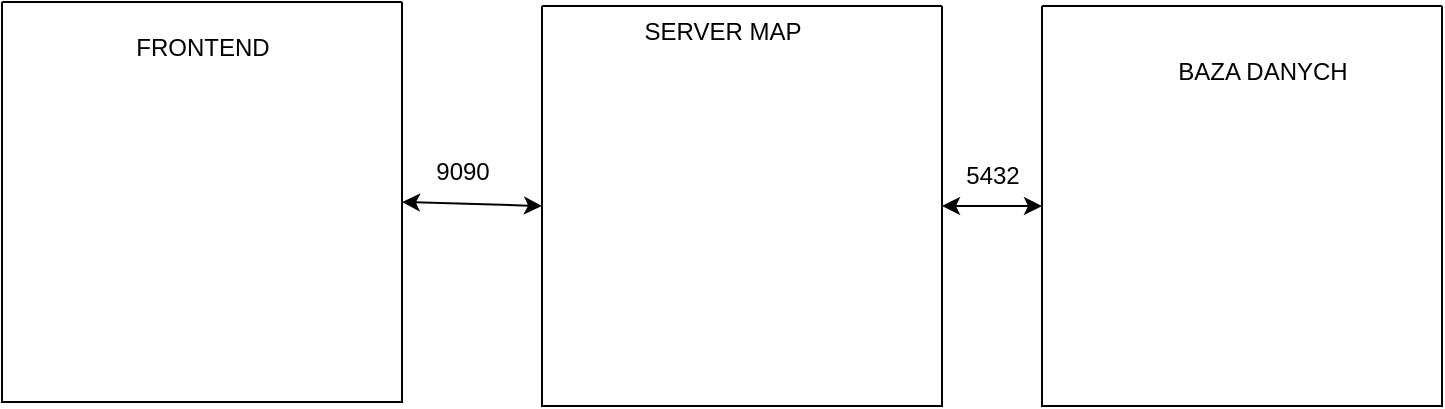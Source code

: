 <mxfile version="26.1.1">
  <diagram name="Strona-1" id="1H4NagRdJRhZYwSiDzTk">
    <mxGraphModel dx="1050" dy="530" grid="1" gridSize="10" guides="1" tooltips="1" connect="1" arrows="1" fold="1" page="1" pageScale="1" pageWidth="827" pageHeight="1169" math="0" shadow="0">
      <root>
        <mxCell id="0" />
        <mxCell id="1" parent="0" />
        <mxCell id="VO1EDZUNtYDjx0lu9GIZ-2" value="" style="swimlane;startSize=0;" vertex="1" parent="1">
          <mxGeometry x="60" y="248" width="200" height="200" as="geometry" />
        </mxCell>
        <mxCell id="VO1EDZUNtYDjx0lu9GIZ-3" value="FRONTEND" style="text;html=1;align=center;verticalAlign=middle;resizable=0;points=[];autosize=1;strokeColor=none;fillColor=none;" vertex="1" parent="VO1EDZUNtYDjx0lu9GIZ-2">
          <mxGeometry x="55" y="8" width="90" height="30" as="geometry" />
        </mxCell>
        <mxCell id="VO1EDZUNtYDjx0lu9GIZ-4" value="" style="swimlane;startSize=0;" vertex="1" parent="1">
          <mxGeometry x="330" y="250" width="200" height="200" as="geometry" />
        </mxCell>
        <mxCell id="VO1EDZUNtYDjx0lu9GIZ-5" value="SERVER MAP" style="text;html=1;align=center;verticalAlign=middle;resizable=0;points=[];autosize=1;strokeColor=none;fillColor=none;" vertex="1" parent="1">
          <mxGeometry x="370" y="248" width="100" height="30" as="geometry" />
        </mxCell>
        <mxCell id="VO1EDZUNtYDjx0lu9GIZ-6" value="" style="swimlane;startSize=0;" vertex="1" parent="1">
          <mxGeometry x="580" y="250" width="200" height="200" as="geometry" />
        </mxCell>
        <mxCell id="VO1EDZUNtYDjx0lu9GIZ-7" value="BAZA DANYCH" style="text;html=1;align=center;verticalAlign=middle;resizable=0;points=[];autosize=1;strokeColor=none;fillColor=none;" vertex="1" parent="1">
          <mxGeometry x="635" y="268" width="110" height="30" as="geometry" />
        </mxCell>
        <mxCell id="VO1EDZUNtYDjx0lu9GIZ-9" value="" style="endArrow=classic;startArrow=classic;html=1;rounded=0;entryX=0;entryY=0.5;entryDx=0;entryDy=0;" edge="1" parent="1" target="VO1EDZUNtYDjx0lu9GIZ-6">
          <mxGeometry width="50" height="50" relative="1" as="geometry">
            <mxPoint x="530" y="350" as="sourcePoint" />
            <mxPoint x="440" y="350" as="targetPoint" />
            <Array as="points" />
          </mxGeometry>
        </mxCell>
        <mxCell id="VO1EDZUNtYDjx0lu9GIZ-10" value="5432" style="text;html=1;align=center;verticalAlign=middle;resizable=0;points=[];autosize=1;strokeColor=none;fillColor=none;" vertex="1" parent="1">
          <mxGeometry x="530" y="320" width="50" height="30" as="geometry" />
        </mxCell>
        <mxCell id="VO1EDZUNtYDjx0lu9GIZ-12" value="" style="endArrow=classic;startArrow=classic;html=1;rounded=0;exitX=1;exitY=0.5;exitDx=0;exitDy=0;" edge="1" parent="1" source="VO1EDZUNtYDjx0lu9GIZ-2">
          <mxGeometry width="50" height="50" relative="1" as="geometry">
            <mxPoint x="390" y="400" as="sourcePoint" />
            <mxPoint x="330" y="350" as="targetPoint" />
          </mxGeometry>
        </mxCell>
        <mxCell id="VO1EDZUNtYDjx0lu9GIZ-14" value="9090" style="text;html=1;align=center;verticalAlign=middle;resizable=0;points=[];autosize=1;strokeColor=none;fillColor=none;" vertex="1" parent="1">
          <mxGeometry x="265" y="318" width="50" height="30" as="geometry" />
        </mxCell>
      </root>
    </mxGraphModel>
  </diagram>
</mxfile>
